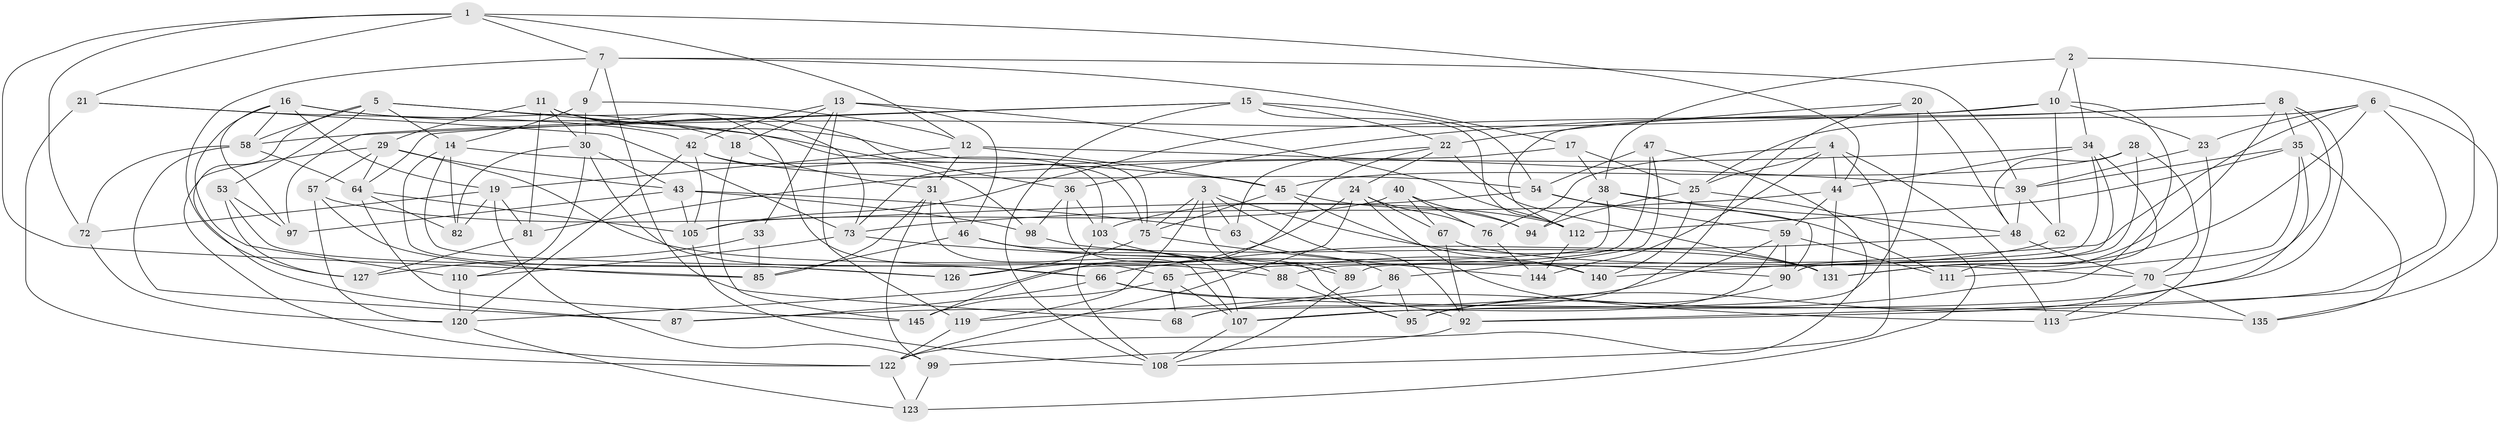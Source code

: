 // Generated by graph-tools (version 1.1) at 2025/24/03/03/25 07:24:25]
// undirected, 93 vertices, 236 edges
graph export_dot {
graph [start="1"]
  node [color=gray90,style=filled];
  1 [super="+41"];
  2;
  3 [super="+49"];
  4 [super="+91"];
  5 [super="+136"];
  6 [super="+69"];
  7 [super="+100"];
  8 [super="+26"];
  9;
  10 [super="+60"];
  11 [super="+125"];
  12 [super="+50"];
  13 [super="+130"];
  14 [super="+109"];
  15 [super="+71"];
  16 [super="+27"];
  17;
  18;
  19 [super="+51"];
  20;
  21;
  22 [super="+143"];
  23;
  24 [super="+129"];
  25 [super="+80"];
  28;
  29 [super="+128"];
  30 [super="+55"];
  31 [super="+32"];
  33;
  34 [super="+116"];
  35 [super="+142"];
  36 [super="+37"];
  38 [super="+84"];
  39 [super="+52"];
  40;
  42 [super="+132"];
  43 [super="+106"];
  44 [super="+74"];
  45 [super="+56"];
  46 [super="+102"];
  47;
  48 [super="+61"];
  53;
  54 [super="+104"];
  57;
  58 [super="+101"];
  59 [super="+93"];
  62;
  63;
  64 [super="+134"];
  65 [super="+77"];
  66 [super="+83"];
  67;
  68;
  70 [super="+96"];
  72;
  73 [super="+78"];
  75 [super="+79"];
  76;
  81;
  82;
  85 [super="+118"];
  86;
  87;
  88;
  89;
  90 [super="+146"];
  92 [super="+121"];
  94;
  95 [super="+137"];
  97;
  98;
  99;
  103 [super="+139"];
  105 [super="+117"];
  107 [super="+114"];
  108 [super="+115"];
  110;
  111;
  112 [super="+124"];
  113;
  119;
  120 [super="+133"];
  122 [super="+138"];
  123;
  126;
  127;
  131 [super="+141"];
  135;
  140;
  144;
  145;
  1 -- 72;
  1 -- 12;
  1 -- 21;
  1 -- 44;
  1 -- 85;
  1 -- 7;
  2 -- 34;
  2 -- 92;
  2 -- 10;
  2 -- 38;
  3 -- 131;
  3 -- 119;
  3 -- 63;
  3 -- 89;
  3 -- 75;
  3 -- 92;
  4 -- 113;
  4 -- 108;
  4 -- 44;
  4 -- 144;
  4 -- 25;
  4 -- 76;
  5 -- 14;
  5 -- 53;
  5 -- 58;
  5 -- 75;
  5 -- 87;
  5 -- 36;
  6 -- 135;
  6 -- 25;
  6 -- 92;
  6 -- 131;
  6 -- 140;
  6 -- 23;
  7 -- 127;
  7 -- 39;
  7 -- 9;
  7 -- 68;
  7 -- 17;
  8 -- 107;
  8 -- 36;
  8 -- 70;
  8 -- 105;
  8 -- 35;
  8 -- 131;
  9 -- 30;
  9 -- 14;
  9 -- 12;
  10 -- 62;
  10 -- 23;
  10 -- 112;
  10 -- 58;
  10 -- 68;
  11 -- 75;
  11 -- 81;
  11 -- 73;
  11 -- 65;
  11 -- 29;
  11 -- 30;
  12 -- 39;
  12 -- 19;
  12 -- 31;
  12 -- 45;
  13 -- 33;
  13 -- 18;
  13 -- 42;
  13 -- 112;
  13 -- 46;
  13 -- 119;
  14 -- 66;
  14 -- 126;
  14 -- 82;
  14 -- 45;
  15 -- 97;
  15 -- 108;
  15 -- 54;
  15 -- 64;
  15 -- 112;
  15 -- 22;
  16 -- 110;
  16 -- 18;
  16 -- 97;
  16 -- 19;
  16 -- 103;
  16 -- 58;
  17 -- 25;
  17 -- 73;
  17 -- 38;
  18 -- 145;
  18 -- 31;
  19 -- 82;
  19 -- 81;
  19 -- 72;
  19 -- 99;
  20 -- 48;
  20 -- 68;
  20 -- 22;
  20 -- 95;
  21 -- 122;
  21 -- 42;
  21 -- 73;
  22 -- 145;
  22 -- 131;
  22 -- 24;
  22 -- 63;
  23 -- 113;
  23 -- 39;
  24 -- 113;
  24 -- 67;
  24 -- 76;
  24 -- 126;
  24 -- 122;
  25 -- 123;
  25 -- 140;
  25 -- 94;
  28 -- 90;
  28 -- 70;
  28 -- 48;
  28 -- 45;
  29 -- 43;
  29 -- 122;
  29 -- 64;
  29 -- 88;
  29 -- 57;
  30 -- 110;
  30 -- 66;
  30 -- 82;
  30 -- 43;
  31 -- 107;
  31 -- 99;
  31 -- 85;
  31 -- 46;
  33 -- 127;
  33 -- 85 [weight=2];
  34 -- 111;
  34 -- 81;
  34 -- 89;
  34 -- 90;
  34 -- 44;
  35 -- 111;
  35 -- 135;
  35 -- 95;
  35 -- 112;
  35 -- 39;
  36 -- 98;
  36 -- 103 [weight=2];
  36 -- 95;
  38 -- 90;
  38 -- 48;
  38 -- 94;
  38 -- 120;
  39 -- 48;
  39 -- 62;
  40 -- 94;
  40 -- 67;
  40 -- 105;
  40 -- 76;
  42 -- 120;
  42 -- 105;
  42 -- 98;
  42 -- 54;
  43 -- 63;
  43 -- 105;
  43 -- 98;
  43 -- 97;
  44 -- 131;
  44 -- 59;
  44 -- 73;
  45 -- 140;
  45 -- 94;
  45 -- 75;
  46 -- 89;
  46 -- 88;
  46 -- 107;
  46 -- 85;
  47 -- 88;
  47 -- 86;
  47 -- 122;
  47 -- 54;
  48 -- 70;
  48 -- 66;
  53 -- 126;
  53 -- 127;
  53 -- 97;
  54 -- 59;
  54 -- 111;
  54 -- 103;
  57 -- 120;
  57 -- 112;
  57 -- 85;
  58 -- 64;
  58 -- 87;
  58 -- 72;
  59 -- 111;
  59 -- 107;
  59 -- 90;
  59 -- 87;
  62 -- 65 [weight=2];
  63 -- 86;
  64 -- 145;
  64 -- 82;
  64 -- 105;
  65 -- 107;
  65 -- 145;
  65 -- 68;
  66 -- 92;
  66 -- 87;
  66 -- 135;
  67 -- 92;
  67 -- 70;
  70 -- 113;
  70 -- 135;
  72 -- 120;
  73 -- 110;
  73 -- 90;
  75 -- 126;
  75 -- 144;
  76 -- 144;
  81 -- 127;
  86 -- 119;
  86 -- 95;
  88 -- 95;
  89 -- 108;
  90 -- 95;
  92 -- 99;
  98 -- 131;
  99 -- 123;
  103 -- 108;
  103 -- 140;
  105 -- 108;
  107 -- 108;
  110 -- 120;
  112 -- 144;
  119 -- 122;
  120 -- 123;
  122 -- 123;
}
